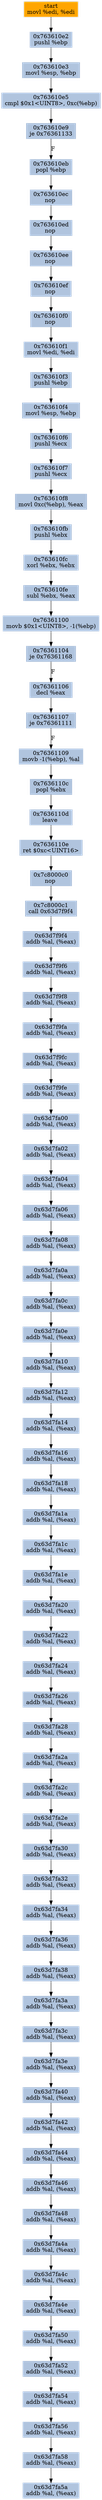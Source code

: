 digraph G {
node[shape=rectangle,style=filled,fillcolor=lightsteelblue,color=lightsteelblue]
bgcolor="transparent"
a0x763610e0movl_edi_edi[label="start\nmovl %edi, %edi",color="lightgrey",fillcolor="orange"];
a0x763610e2pushl_ebp[label="0x763610e2\npushl %ebp"];
a0x763610e3movl_esp_ebp[label="0x763610e3\nmovl %esp, %ebp"];
a0x763610e5cmpl_0x1UINT8_0xcebp_[label="0x763610e5\ncmpl $0x1<UINT8>, 0xc(%ebp)"];
a0x763610e9je_0x76361133[label="0x763610e9\nje 0x76361133"];
a0x763610ebpopl_ebp[label="0x763610eb\npopl %ebp"];
a0x763610ecnop_[label="0x763610ec\nnop "];
a0x763610ednop_[label="0x763610ed\nnop "];
a0x763610eenop_[label="0x763610ee\nnop "];
a0x763610efnop_[label="0x763610ef\nnop "];
a0x763610f0nop_[label="0x763610f0\nnop "];
a0x763610f1movl_edi_edi[label="0x763610f1\nmovl %edi, %edi"];
a0x763610f3pushl_ebp[label="0x763610f3\npushl %ebp"];
a0x763610f4movl_esp_ebp[label="0x763610f4\nmovl %esp, %ebp"];
a0x763610f6pushl_ecx[label="0x763610f6\npushl %ecx"];
a0x763610f7pushl_ecx[label="0x763610f7\npushl %ecx"];
a0x763610f8movl_0xcebp__eax[label="0x763610f8\nmovl 0xc(%ebp), %eax"];
a0x763610fbpushl_ebx[label="0x763610fb\npushl %ebx"];
a0x763610fcxorl_ebx_ebx[label="0x763610fc\nxorl %ebx, %ebx"];
a0x763610fesubl_ebx_eax[label="0x763610fe\nsubl %ebx, %eax"];
a0x76361100movb_0x1UINT8__1ebp_[label="0x76361100\nmovb $0x1<UINT8>, -1(%ebp)"];
a0x76361104je_0x76361168[label="0x76361104\nje 0x76361168"];
a0x76361106decl_eax[label="0x76361106\ndecl %eax"];
a0x76361107je_0x76361111[label="0x76361107\nje 0x76361111"];
a0x76361109movb__1ebp__al[label="0x76361109\nmovb -1(%ebp), %al"];
a0x7636110cpopl_ebx[label="0x7636110c\npopl %ebx"];
a0x7636110dleave_[label="0x7636110d\nleave "];
a0x7636110eret_0xcUINT16[label="0x7636110e\nret $0xc<UINT16>"];
a0x7c8000c0nop_[label="0x7c8000c0\nnop "];
a0x7c8000c1call_0x63d7f9f4[label="0x7c8000c1\ncall 0x63d7f9f4"];
a0x63d7f9f4addb_al_eax_[label="0x63d7f9f4\naddb %al, (%eax)"];
a0x63d7f9f6addb_al_eax_[label="0x63d7f9f6\naddb %al, (%eax)"];
a0x63d7f9f8addb_al_eax_[label="0x63d7f9f8\naddb %al, (%eax)"];
a0x63d7f9faaddb_al_eax_[label="0x63d7f9fa\naddb %al, (%eax)"];
a0x63d7f9fcaddb_al_eax_[label="0x63d7f9fc\naddb %al, (%eax)"];
a0x63d7f9feaddb_al_eax_[label="0x63d7f9fe\naddb %al, (%eax)"];
a0x63d7fa00addb_al_eax_[label="0x63d7fa00\naddb %al, (%eax)"];
a0x63d7fa02addb_al_eax_[label="0x63d7fa02\naddb %al, (%eax)"];
a0x63d7fa04addb_al_eax_[label="0x63d7fa04\naddb %al, (%eax)"];
a0x63d7fa06addb_al_eax_[label="0x63d7fa06\naddb %al, (%eax)"];
a0x63d7fa08addb_al_eax_[label="0x63d7fa08\naddb %al, (%eax)"];
a0x63d7fa0aaddb_al_eax_[label="0x63d7fa0a\naddb %al, (%eax)"];
a0x63d7fa0caddb_al_eax_[label="0x63d7fa0c\naddb %al, (%eax)"];
a0x63d7fa0eaddb_al_eax_[label="0x63d7fa0e\naddb %al, (%eax)"];
a0x63d7fa10addb_al_eax_[label="0x63d7fa10\naddb %al, (%eax)"];
a0x63d7fa12addb_al_eax_[label="0x63d7fa12\naddb %al, (%eax)"];
a0x63d7fa14addb_al_eax_[label="0x63d7fa14\naddb %al, (%eax)"];
a0x63d7fa16addb_al_eax_[label="0x63d7fa16\naddb %al, (%eax)"];
a0x63d7fa18addb_al_eax_[label="0x63d7fa18\naddb %al, (%eax)"];
a0x63d7fa1aaddb_al_eax_[label="0x63d7fa1a\naddb %al, (%eax)"];
a0x63d7fa1caddb_al_eax_[label="0x63d7fa1c\naddb %al, (%eax)"];
a0x63d7fa1eaddb_al_eax_[label="0x63d7fa1e\naddb %al, (%eax)"];
a0x63d7fa20addb_al_eax_[label="0x63d7fa20\naddb %al, (%eax)"];
a0x63d7fa22addb_al_eax_[label="0x63d7fa22\naddb %al, (%eax)"];
a0x63d7fa24addb_al_eax_[label="0x63d7fa24\naddb %al, (%eax)"];
a0x63d7fa26addb_al_eax_[label="0x63d7fa26\naddb %al, (%eax)"];
a0x63d7fa28addb_al_eax_[label="0x63d7fa28\naddb %al, (%eax)"];
a0x63d7fa2aaddb_al_eax_[label="0x63d7fa2a\naddb %al, (%eax)"];
a0x63d7fa2caddb_al_eax_[label="0x63d7fa2c\naddb %al, (%eax)"];
a0x63d7fa2eaddb_al_eax_[label="0x63d7fa2e\naddb %al, (%eax)"];
a0x63d7fa30addb_al_eax_[label="0x63d7fa30\naddb %al, (%eax)"];
a0x63d7fa32addb_al_eax_[label="0x63d7fa32\naddb %al, (%eax)"];
a0x63d7fa34addb_al_eax_[label="0x63d7fa34\naddb %al, (%eax)"];
a0x63d7fa36addb_al_eax_[label="0x63d7fa36\naddb %al, (%eax)"];
a0x63d7fa38addb_al_eax_[label="0x63d7fa38\naddb %al, (%eax)"];
a0x63d7fa3aaddb_al_eax_[label="0x63d7fa3a\naddb %al, (%eax)"];
a0x63d7fa3caddb_al_eax_[label="0x63d7fa3c\naddb %al, (%eax)"];
a0x63d7fa3eaddb_al_eax_[label="0x63d7fa3e\naddb %al, (%eax)"];
a0x63d7fa40addb_al_eax_[label="0x63d7fa40\naddb %al, (%eax)"];
a0x63d7fa42addb_al_eax_[label="0x63d7fa42\naddb %al, (%eax)"];
a0x63d7fa44addb_al_eax_[label="0x63d7fa44\naddb %al, (%eax)"];
a0x63d7fa46addb_al_eax_[label="0x63d7fa46\naddb %al, (%eax)"];
a0x63d7fa48addb_al_eax_[label="0x63d7fa48\naddb %al, (%eax)"];
a0x63d7fa4aaddb_al_eax_[label="0x63d7fa4a\naddb %al, (%eax)"];
a0x63d7fa4caddb_al_eax_[label="0x63d7fa4c\naddb %al, (%eax)"];
a0x63d7fa4eaddb_al_eax_[label="0x63d7fa4e\naddb %al, (%eax)"];
a0x63d7fa50addb_al_eax_[label="0x63d7fa50\naddb %al, (%eax)"];
a0x63d7fa52addb_al_eax_[label="0x63d7fa52\naddb %al, (%eax)"];
a0x63d7fa54addb_al_eax_[label="0x63d7fa54\naddb %al, (%eax)"];
a0x63d7fa56addb_al_eax_[label="0x63d7fa56\naddb %al, (%eax)"];
a0x63d7fa58addb_al_eax_[label="0x63d7fa58\naddb %al, (%eax)"];
a0x63d7fa5aaddb_al_eax_[label="0x63d7fa5a\naddb %al, (%eax)"];
a0x763610e0movl_edi_edi -> a0x763610e2pushl_ebp [color="#000000"];
a0x763610e2pushl_ebp -> a0x763610e3movl_esp_ebp [color="#000000"];
a0x763610e3movl_esp_ebp -> a0x763610e5cmpl_0x1UINT8_0xcebp_ [color="#000000"];
a0x763610e5cmpl_0x1UINT8_0xcebp_ -> a0x763610e9je_0x76361133 [color="#000000"];
a0x763610e9je_0x76361133 -> a0x763610ebpopl_ebp [color="#000000",label="F"];
a0x763610ebpopl_ebp -> a0x763610ecnop_ [color="#000000"];
a0x763610ecnop_ -> a0x763610ednop_ [color="#000000"];
a0x763610ednop_ -> a0x763610eenop_ [color="#000000"];
a0x763610eenop_ -> a0x763610efnop_ [color="#000000"];
a0x763610efnop_ -> a0x763610f0nop_ [color="#000000"];
a0x763610f0nop_ -> a0x763610f1movl_edi_edi [color="#000000"];
a0x763610f1movl_edi_edi -> a0x763610f3pushl_ebp [color="#000000"];
a0x763610f3pushl_ebp -> a0x763610f4movl_esp_ebp [color="#000000"];
a0x763610f4movl_esp_ebp -> a0x763610f6pushl_ecx [color="#000000"];
a0x763610f6pushl_ecx -> a0x763610f7pushl_ecx [color="#000000"];
a0x763610f7pushl_ecx -> a0x763610f8movl_0xcebp__eax [color="#000000"];
a0x763610f8movl_0xcebp__eax -> a0x763610fbpushl_ebx [color="#000000"];
a0x763610fbpushl_ebx -> a0x763610fcxorl_ebx_ebx [color="#000000"];
a0x763610fcxorl_ebx_ebx -> a0x763610fesubl_ebx_eax [color="#000000"];
a0x763610fesubl_ebx_eax -> a0x76361100movb_0x1UINT8__1ebp_ [color="#000000"];
a0x76361100movb_0x1UINT8__1ebp_ -> a0x76361104je_0x76361168 [color="#000000"];
a0x76361104je_0x76361168 -> a0x76361106decl_eax [color="#000000",label="F"];
a0x76361106decl_eax -> a0x76361107je_0x76361111 [color="#000000"];
a0x76361107je_0x76361111 -> a0x76361109movb__1ebp__al [color="#000000",label="F"];
a0x76361109movb__1ebp__al -> a0x7636110cpopl_ebx [color="#000000"];
a0x7636110cpopl_ebx -> a0x7636110dleave_ [color="#000000"];
a0x7636110dleave_ -> a0x7636110eret_0xcUINT16 [color="#000000"];
a0x7636110eret_0xcUINT16 -> a0x7c8000c0nop_ [color="#000000"];
a0x7c8000c0nop_ -> a0x7c8000c1call_0x63d7f9f4 [color="#000000"];
a0x7c8000c1call_0x63d7f9f4 -> a0x63d7f9f4addb_al_eax_ [color="#000000"];
a0x63d7f9f4addb_al_eax_ -> a0x63d7f9f6addb_al_eax_ [color="#000000"];
a0x63d7f9f6addb_al_eax_ -> a0x63d7f9f8addb_al_eax_ [color="#000000"];
a0x63d7f9f8addb_al_eax_ -> a0x63d7f9faaddb_al_eax_ [color="#000000"];
a0x63d7f9faaddb_al_eax_ -> a0x63d7f9fcaddb_al_eax_ [color="#000000"];
a0x63d7f9fcaddb_al_eax_ -> a0x63d7f9feaddb_al_eax_ [color="#000000"];
a0x63d7f9feaddb_al_eax_ -> a0x63d7fa00addb_al_eax_ [color="#000000"];
a0x63d7fa00addb_al_eax_ -> a0x63d7fa02addb_al_eax_ [color="#000000"];
a0x63d7fa02addb_al_eax_ -> a0x63d7fa04addb_al_eax_ [color="#000000"];
a0x63d7fa04addb_al_eax_ -> a0x63d7fa06addb_al_eax_ [color="#000000"];
a0x63d7fa06addb_al_eax_ -> a0x63d7fa08addb_al_eax_ [color="#000000"];
a0x63d7fa08addb_al_eax_ -> a0x63d7fa0aaddb_al_eax_ [color="#000000"];
a0x63d7fa0aaddb_al_eax_ -> a0x63d7fa0caddb_al_eax_ [color="#000000"];
a0x63d7fa0caddb_al_eax_ -> a0x63d7fa0eaddb_al_eax_ [color="#000000"];
a0x63d7fa0eaddb_al_eax_ -> a0x63d7fa10addb_al_eax_ [color="#000000"];
a0x63d7fa10addb_al_eax_ -> a0x63d7fa12addb_al_eax_ [color="#000000"];
a0x63d7fa12addb_al_eax_ -> a0x63d7fa14addb_al_eax_ [color="#000000"];
a0x63d7fa14addb_al_eax_ -> a0x63d7fa16addb_al_eax_ [color="#000000"];
a0x63d7fa16addb_al_eax_ -> a0x63d7fa18addb_al_eax_ [color="#000000"];
a0x63d7fa18addb_al_eax_ -> a0x63d7fa1aaddb_al_eax_ [color="#000000"];
a0x63d7fa1aaddb_al_eax_ -> a0x63d7fa1caddb_al_eax_ [color="#000000"];
a0x63d7fa1caddb_al_eax_ -> a0x63d7fa1eaddb_al_eax_ [color="#000000"];
a0x63d7fa1eaddb_al_eax_ -> a0x63d7fa20addb_al_eax_ [color="#000000"];
a0x63d7fa20addb_al_eax_ -> a0x63d7fa22addb_al_eax_ [color="#000000"];
a0x63d7fa22addb_al_eax_ -> a0x63d7fa24addb_al_eax_ [color="#000000"];
a0x63d7fa24addb_al_eax_ -> a0x63d7fa26addb_al_eax_ [color="#000000"];
a0x63d7fa26addb_al_eax_ -> a0x63d7fa28addb_al_eax_ [color="#000000"];
a0x63d7fa28addb_al_eax_ -> a0x63d7fa2aaddb_al_eax_ [color="#000000"];
a0x63d7fa2aaddb_al_eax_ -> a0x63d7fa2caddb_al_eax_ [color="#000000"];
a0x63d7fa2caddb_al_eax_ -> a0x63d7fa2eaddb_al_eax_ [color="#000000"];
a0x63d7fa2eaddb_al_eax_ -> a0x63d7fa30addb_al_eax_ [color="#000000"];
a0x63d7fa30addb_al_eax_ -> a0x63d7fa32addb_al_eax_ [color="#000000"];
a0x63d7fa32addb_al_eax_ -> a0x63d7fa34addb_al_eax_ [color="#000000"];
a0x63d7fa34addb_al_eax_ -> a0x63d7fa36addb_al_eax_ [color="#000000"];
a0x63d7fa36addb_al_eax_ -> a0x63d7fa38addb_al_eax_ [color="#000000"];
a0x63d7fa38addb_al_eax_ -> a0x63d7fa3aaddb_al_eax_ [color="#000000"];
a0x63d7fa3aaddb_al_eax_ -> a0x63d7fa3caddb_al_eax_ [color="#000000"];
a0x63d7fa3caddb_al_eax_ -> a0x63d7fa3eaddb_al_eax_ [color="#000000"];
a0x63d7fa3eaddb_al_eax_ -> a0x63d7fa40addb_al_eax_ [color="#000000"];
a0x63d7fa40addb_al_eax_ -> a0x63d7fa42addb_al_eax_ [color="#000000"];
a0x63d7fa42addb_al_eax_ -> a0x63d7fa44addb_al_eax_ [color="#000000"];
a0x63d7fa44addb_al_eax_ -> a0x63d7fa46addb_al_eax_ [color="#000000"];
a0x63d7fa46addb_al_eax_ -> a0x63d7fa48addb_al_eax_ [color="#000000"];
a0x63d7fa48addb_al_eax_ -> a0x63d7fa4aaddb_al_eax_ [color="#000000"];
a0x63d7fa4aaddb_al_eax_ -> a0x63d7fa4caddb_al_eax_ [color="#000000"];
a0x63d7fa4caddb_al_eax_ -> a0x63d7fa4eaddb_al_eax_ [color="#000000"];
a0x63d7fa4eaddb_al_eax_ -> a0x63d7fa50addb_al_eax_ [color="#000000"];
a0x63d7fa50addb_al_eax_ -> a0x63d7fa52addb_al_eax_ [color="#000000"];
a0x63d7fa52addb_al_eax_ -> a0x63d7fa54addb_al_eax_ [color="#000000"];
a0x63d7fa54addb_al_eax_ -> a0x63d7fa56addb_al_eax_ [color="#000000"];
a0x63d7fa56addb_al_eax_ -> a0x63d7fa58addb_al_eax_ [color="#000000"];
a0x63d7fa58addb_al_eax_ -> a0x63d7fa5aaddb_al_eax_ [color="#000000"];
}
